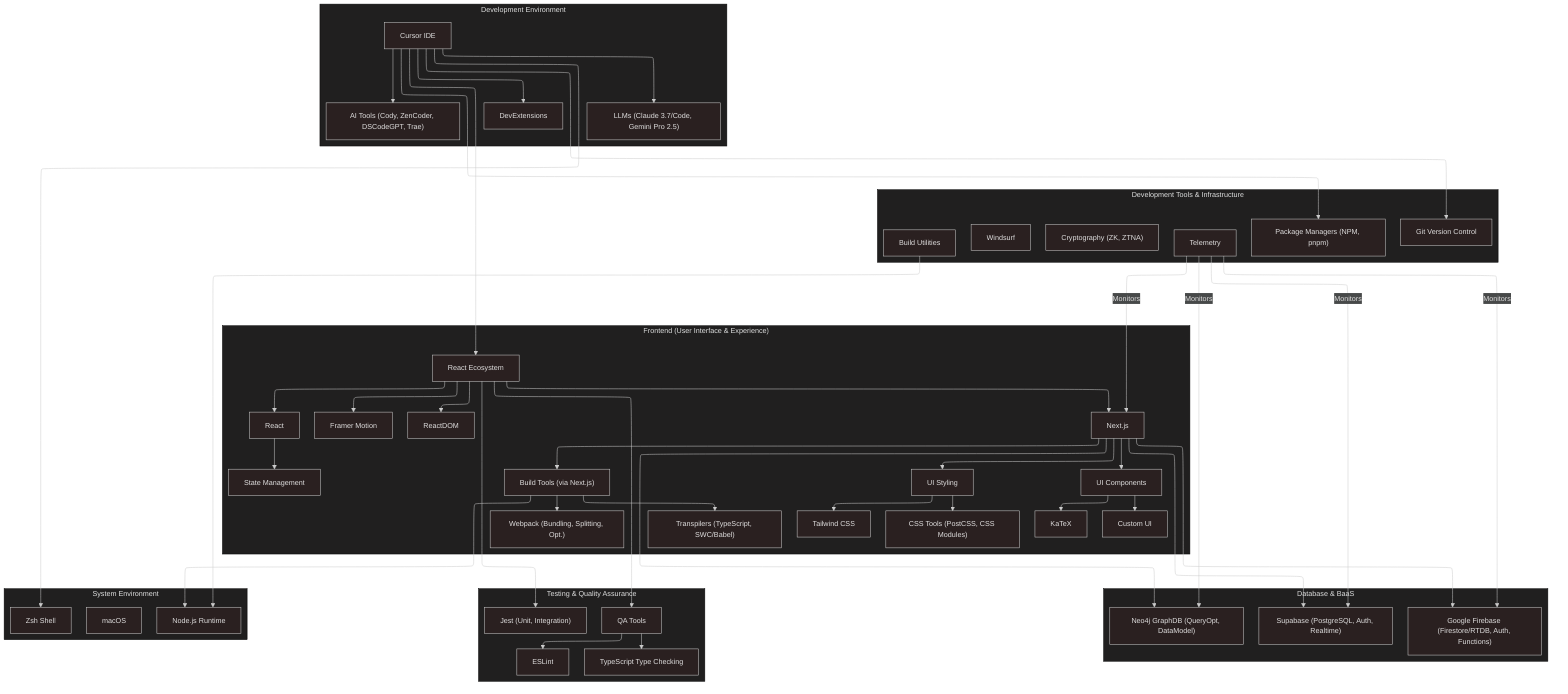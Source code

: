 ---
config:
  theme: neo-dark
  layout: elk
  look: classic
---
flowchart TD
 subgraph subGraph0["Development Environment"]
        DevEnv_IDE["Cursor IDE"]
        DevEnv_AITools["AI Tools (Cody, ZenCoder, DSCodeGPT, Trae)"]
        DevEnv_LLMs["LLMs (Claude 3.7/Code, Gemini Pro 2.5)"]
        DevEnv_Extensions["DevExtensions"]
  end
 subgraph subGraph1["Frontend (User Interface & Experience)"]
    direction LR
        FE_ReactEcosystem["React Ecosystem"]
        FE_React["React"]
        FE_Next["Next.js"]
        FE_ReactDOM["ReactDOM"]
        FE_Framer["Framer Motion"]
        FE_UI["UI Styling"]
        FE_Tailwind["Tailwind CSS"]
        FE_CSSTools["CSS Tools (PostCSS, CSS Modules)"]
        FE_Components["UI Components"]
        FE_KaTeX["KaTeX"]
        FE_CustomUI["Custom UI"]
        FE_Build["Build Tools (via Next.js)"]
        FE_Webpack["Webpack (Bundling, Splitting, Opt.)"]
        FE_Transpilers["Transpilers (TypeScript, SWC/Babel)"]
        FE_State["State Management"]
  end
 subgraph subGraph2["Database & BaaS"]
        DB_Neo4j["Neo4j GraphDB (QueryOpt, DataModel)"]
        DB_Supabase["Supabase (PostgreSQL, Auth, Realtime)"]
        DB_Firebase["Google Firebase (Firestore/RTDB, Auth, Functions)"]
  end
 subgraph subGraph3["Development Tools & Infrastructure"]
        DevTools_PkgMgr["Package Managers (NPM, pnpm)"]
        DevTools_VCS["Git Version Control"]
        DevTools_BuildUtils["Build Utilities"]
        DevTools_Telemetry["Telemetry"]
        DevTools_Windsurf["Windsurf"]
        DevTools_Crypto["Cryptography (ZK, ZTNA)"]
  end
 subgraph subGraph4["Testing & Quality Assurance"]
        Testing_Jest["Jest (Unit, Integration)"]
        Testing_QA["QA Tools"]
        Testing_ESLint["ESLint"]
        Testing_TSC["TypeScript Type Checking"]
  end
 subgraph subGraph5["System Environment"]
        Sys_OS["macOS"]
        Sys_Shell["Zsh Shell"]
        Sys_Runtime["Node.js Runtime"]
  end
    DevEnv_IDE --> DevEnv_AITools & DevEnv_LLMs & DevEnv_Extensions & FE_ReactEcosystem & DevTools_VCS & DevTools_PkgMgr & Sys_Shell
    FE_ReactEcosystem --> FE_React & FE_Next & FE_ReactDOM & FE_Framer & Testing_Jest & Testing_QA
    FE_UI --> FE_Tailwind & FE_CSSTools
    FE_Components --> FE_KaTeX & FE_CustomUI
    FE_Build --> FE_Webpack & FE_Transpilers & Sys_Runtime
    FE_Next --> FE_UI & FE_Components & FE_Build & DB_Neo4j & DB_Supabase & DB_Firebase
    FE_React --> FE_State
    Testing_QA --> Testing_ESLint & Testing_TSC
    DevTools_BuildUtils --> Sys_Runtime
    DevTools_Telemetry -- Monitors --> FE_Next & DB_Neo4j & DB_Supabase & DB_Firebase